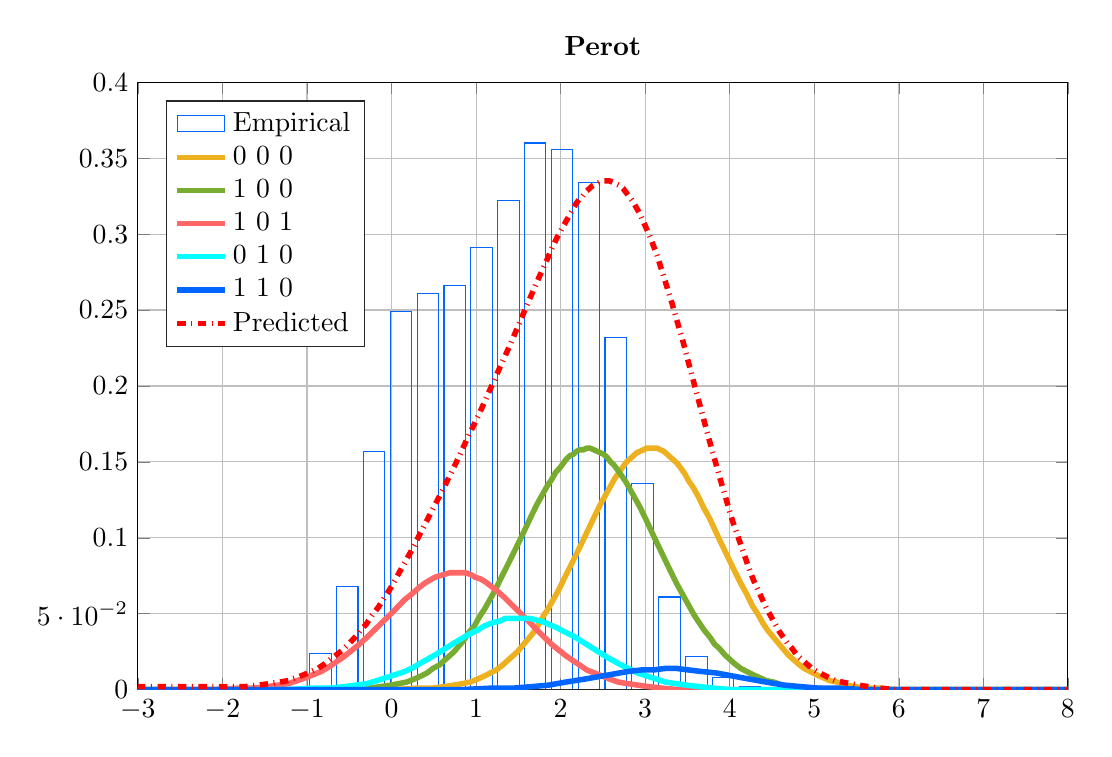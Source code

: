 % This file was created by matlab2tikz.
%
%The latest updates can be retrieved from
%  http://www.mathworks.com/matlabcentral/fileexchange/22022-matlab2tikz-matlab2tikz
%where you can also make suggestions and rate matlab2tikz.
%
\definecolor{mycolor1}{rgb}{0.0,0.4,1.0}%
\definecolor{mycolor2}{rgb}{0.929,0.694,0.125}%
\definecolor{mycolor3}{rgb}{0.466,0.674,0.188}%
\definecolor{mycolor4}{rgb}{0.0,1.0,1.0}%
%
\begin{tikzpicture}

\begin{axis}[%
width=4.65in,
height=3.037in,
at={(0.78in,0.41in)},
scale only axis,
bar shift auto,
xmin=-3,
xmax=8,
ymin=0,
ymax=0.4,
axis background/.style={fill=white},
title style={font=\bfseries},
title={Perot},
xmajorgrids,
ymajorgrids,
legend style={at={(0.03,0.97)}, anchor=north west, legend cell align=left, align=left, draw=white!15!black}
]
\addplot[ybar, bar width=0.254, fill=white, fill opacity=0, draw=mycolor1, area legend] table[row sep=crcr] {%
-0.841	0.024\\
-0.524	0.068\\
-0.206	0.157\\
0.111	0.249\\
0.429	0.261\\
0.747	0.266\\
1.064	0.291\\
1.382	0.322\\
1.699	0.36\\
2.017	0.356\\
2.334	0.334\\
2.652	0.232\\
2.969	0.136\\
3.287	0.061\\
3.605	0.022\\
3.922	0.008\\
4.24	0.002\\
4.557	0.001\\
4.875	0\\
5.192	0.001\\
};
\addplot[forget plot, color=white!15!black] table[row sep=crcr] {%
-3	0\\
8	0\\
};
\addlegendentry{Empirical}

\addplot [color=mycolor2, line width=2.0pt]
  table[row sep=crcr]{%
-3.01	2.434e-13\\
0.03	0.0\\
0.3	0.001\\
0.48	0.001\\
0.62	0.002\\
0.74	0.003\\
0.84	0.004\\
0.93	0.005\\
1.02	0.007\\
1.1	0.009\\
1.17	0.011\\
1.24	0.013\\
1.31	0.016\\
1.37	0.019\\
1.43	0.022\\
1.49	0.025\\
1.55	0.029\\
1.61	0.033\\
1.67	0.037\\
1.73	0.042\\
1.79	0.048\\
1.85	0.053\\
1.91	0.059\\
1.98	0.066\\
2.05	0.074\\
2.14	0.084\\
2.28	0.1\\
2.4	0.114\\
2.47	0.122\\
2.53	0.128\\
2.59	0.134\\
2.64	0.139\\
2.69	0.143\\
2.74	0.147\\
2.78	0.15\\
2.82	0.152\\
2.86	0.154\\
2.9	0.156\\
2.94	0.157\\
2.98	0.158\\
3.02	0.159\\
3.06	0.159\\
3.1	0.159\\
3.14	0.159\\
3.18	0.158\\
3.22	0.157\\
3.26	0.155\\
3.3	0.153\\
3.34	0.151\\
3.38	0.149\\
3.42	0.146\\
3.47	0.142\\
3.52	0.137\\
3.57	0.133\\
3.63	0.127\\
3.69	0.12\\
3.76	0.113\\
3.86	0.101\\
4.05	0.079\\
4.13	0.07\\
4.2	0.063\\
4.27	0.055\\
4.33	0.05\\
4.39	0.044\\
4.45	0.039\\
4.51	0.035\\
4.57	0.031\\
4.63	0.027\\
4.69	0.023\\
4.75	0.02\\
4.81	0.017\\
4.88	0.014\\
4.95	0.012\\
5.02	0.01\\
5.1	0.008\\
5.18	0.006\\
5.27	0.005\\
5.37	0.003\\
5.48	0.002\\
5.61	0.001\\
5.77	0.001\\
5.97	0.0\\
6.27	8.643e-05\\
6.93	2.815e-06\\
8.01	2.604e-09\\
};
\addlegendentry{0  0  0}

\addplot [color=mycolor3, line width=2.0pt]
  table[row sep=crcr]{%
-3.01	1.337e-10\\
-0.72	0.0\\
-0.45	0.001\\
-0.27	0.001\\
-0.13	0.002\\
-0.01	0.003\\
0.09	0.004\\
0.18	0.005\\
0.27	0.007\\
0.35	0.009\\
0.42	0.011\\
0.49	0.014\\
0.56	0.016\\
0.62	0.019\\
0.68	0.022\\
0.74	0.025\\
0.8	0.029\\
0.86	0.033\\
0.92	0.038\\
0.98	0.042\\
1.04	0.048\\
1.1	0.053\\
1.16	0.059\\
1.23	0.066\\
1.3	0.074\\
1.39	0.084\\
1.54	0.101\\
1.65	0.114\\
1.72	0.122\\
1.78	0.128\\
1.84	0.134\\
1.89	0.138\\
1.94	0.143\\
1.99	0.146\\
2.03	0.149\\
2.07	0.152\\
2.11	0.154\\
2.15	0.155\\
2.19	0.157\\
2.23	0.158\\
2.27	0.158\\
2.31	0.159\\
2.35	0.159\\
2.39	0.158\\
2.43	0.157\\
2.47	0.156\\
2.51	0.155\\
2.55	0.153\\
2.59	0.15\\
2.63	0.148\\
2.67	0.145\\
2.72	0.141\\
2.77	0.137\\
2.82	0.132\\
2.88	0.126\\
2.94	0.12\\
3.01	0.112\\
3.11	0.1\\
3.3	0.078\\
3.38	0.069\\
3.45	0.062\\
3.52	0.055\\
3.58	0.049\\
3.64	0.044\\
3.7	0.039\\
3.76	0.035\\
3.82	0.03\\
3.88	0.027\\
3.94	0.023\\
4	0.02\\
4.06	0.017\\
4.13	0.014\\
4.2	0.012\\
4.27	0.01\\
4.35	0.008\\
4.43	0.006\\
4.52	0.005\\
4.62	0.003\\
4.73	0.002\\
4.86	0.001\\
5.02	0.001\\
5.23	0.0\\
5.54	7.747e-05\\
6.24	1.963e-06\\
8.01	7.248e-12\\
};
\addlegendentry{1  0  0}

\addplot [color=white!40!red, line width=2.0pt]
  table[row sep=crcr]{%
-3.01	2.231e-06\\
-2.1	0.0\\
-1.81	0.001\\
-1.62	0.001\\
-1.47	0.002\\
-1.34	0.003\\
-1.22	0.004\\
-1.11	0.006\\
-1.01	0.008\\
-0.92	0.01\\
-0.83	0.012\\
-0.74	0.015\\
-0.66	0.018\\
-0.58	0.021\\
-0.49	0.025\\
-0.4	0.029\\
-0.3	0.034\\
-0.19	0.04\\
0.03	0.052\\
0.15	0.059\\
0.24	0.063\\
0.32	0.067\\
0.39	0.07\\
0.45	0.072\\
0.51	0.074\\
0.57	0.075\\
0.63	0.076\\
0.69	0.077\\
0.75	0.077\\
0.81	0.077\\
0.87	0.077\\
0.93	0.076\\
0.99	0.074\\
1.05	0.073\\
1.11	0.071\\
1.18	0.068\\
1.25	0.065\\
1.33	0.061\\
1.42	0.056\\
1.55	0.049\\
1.78	0.036\\
1.89	0.03\\
1.98	0.026\\
2.07	0.022\\
2.15	0.019\\
2.23	0.016\\
2.31	0.013\\
2.4	0.011\\
2.49	0.009\\
2.58	0.007\\
2.68	0.005\\
2.79	0.004\\
2.91	0.003\\
3.04	0.002\\
3.2	0.001\\
3.4	0.0\\
3.68	0.0\\
4.18	1.422e-05\\
6.94	4.974e-14\\
8.01	0\\
};
\addlegendentry{1  0  1}

\addplot [color=mycolor4, line width=2.0pt]
  table[row sep=crcr]{%
-3.01	1.392e-08\\
-1.25	0.0\\
-0.94	0.001\\
-0.73	0.001\\
-0.56	0.002\\
-0.42	0.003\\
-0.29	0.004\\
-0.17	0.006\\
-0.06	0.008\\
0.05	0.01\\
0.16	0.012\\
0.27	0.015\\
0.39	0.019\\
0.52	0.023\\
0.72	0.03\\
0.9	0.036\\
1.01	0.039\\
1.1	0.042\\
1.19	0.044\\
1.27	0.045\\
1.35	0.047\\
1.42	0.047\\
1.49	0.047\\
1.56	0.047\\
1.63	0.047\\
1.7	0.046\\
1.78	0.045\\
1.86	0.043\\
1.95	0.041\\
2.05	0.038\\
2.16	0.035\\
2.33	0.029\\
2.56	0.021\\
2.69	0.017\\
2.8	0.014\\
2.91	0.011\\
3.02	0.009\\
3.13	0.007\\
3.24	0.005\\
3.36	0.004\\
3.49	0.003\\
3.64	0.002\\
3.81	0.001\\
4.02	0.0\\
4.31	0.0\\
4.82	1.521e-05\\
7.5	1.688e-13\\
8.01	1.776e-15\\
};
\addlegendentry{0  1  0}

\addplot [color=mycolor1, line width=2.0pt]
  table[row sep=crcr]{%
-3.01	3.553e-15\\
0.82	0.0\\
1.18	0.001\\
1.44	0.001\\
1.66	0.002\\
1.86	0.003\\
2.06	0.005\\
2.29	0.007\\
2.8	0.012\\
2.96	0.013\\
3.1	0.013\\
3.24	0.014\\
3.37	0.014\\
3.51	0.013\\
3.66	0.012\\
3.84	0.011\\
4.13	0.008\\
4.43	0.005\\
4.64	0.003\\
4.84	0.002\\
5.05	0.001\\
5.29	0.001\\
5.59	0.0\\
6.04	4.523e-05\\
7.27	9.596e-08\\
8.01	8.093e-10\\
};
\addlegendentry{1  1  0}

\addplot [color=red, dashdotted, line width=2.0pt]
  table[row sep=crcr]{%
-3.01	0.002\\
-2.56	0.002\\
-1.94	0.002\\
-1.73	0.002\\
-1.57	0.003\\
-1.44	0.004\\
-1.32	0.005\\
-1.22	0.006\\
-1.12	0.008\\
-1.03	0.01\\
-0.95	0.012\\
-0.87	0.014\\
-0.79	0.017\\
-0.72	0.02\\
-0.65	0.023\\
-0.58	0.026\\
-0.51	0.03\\
-0.44	0.034\\
-0.37	0.039\\
-0.3	0.043\\
-0.23	0.049\\
-0.16	0.054\\
-0.09	0.06\\
-0.01	0.067\\
0.07	0.075\\
0.16	0.084\\
0.25	0.093\\
0.35	0.104\\
0.47	0.117\\
0.61	0.132\\
0.76	0.149\\
0.91	0.167\\
1.04	0.182\\
1.16	0.197\\
1.28	0.212\\
1.41	0.228\\
1.6	0.253\\
1.74	0.271\\
1.83	0.282\\
1.9	0.291\\
1.96	0.298\\
2.02	0.304\\
2.07	0.309\\
2.12	0.314\\
2.17	0.319\\
2.22	0.323\\
2.26	0.325\\
2.3	0.328\\
2.34	0.33\\
2.38	0.332\\
2.42	0.333\\
2.46	0.334\\
2.5	0.335\\
2.54	0.335\\
2.58	0.335\\
2.62	0.334\\
2.66	0.333\\
2.7	0.332\\
2.74	0.33\\
2.78	0.327\\
2.82	0.324\\
2.86	0.321\\
2.9	0.317\\
2.94	0.313\\
2.98	0.308\\
3.02	0.303\\
3.06	0.298\\
3.1	0.292\\
3.14	0.286\\
3.18	0.279\\
3.22	0.272\\
3.27	0.263\\
3.32	0.254\\
3.37	0.244\\
3.43	0.233\\
3.5	0.218\\
3.61	0.195\\
3.75	0.166\\
3.82	0.152\\
3.88	0.14\\
3.94	0.129\\
3.99	0.119\\
4.04	0.11\\
4.09	0.102\\
4.14	0.094\\
4.19	0.086\\
4.24	0.078\\
4.29	0.071\\
4.34	0.065\\
4.39	0.059\\
4.44	0.053\\
4.49	0.048\\
4.54	0.043\\
4.59	0.038\\
4.64	0.034\\
4.69	0.03\\
4.74	0.027\\
4.79	0.023\\
4.85	0.02\\
4.91	0.017\\
4.97	0.014\\
5.03	0.012\\
5.1	0.01\\
5.17	0.008\\
5.25	0.006\\
5.33	0.005\\
5.42	0.004\\
5.52	0.003\\
5.64	0.002\\
5.78	0.001\\
5.96	0.0\\
6.22	0.0\\
6.68	1.765e-05\\
8.01	7.866e-09\\
};
\addlegendentry{Predicted}

\end{axis}
\end{tikzpicture}%